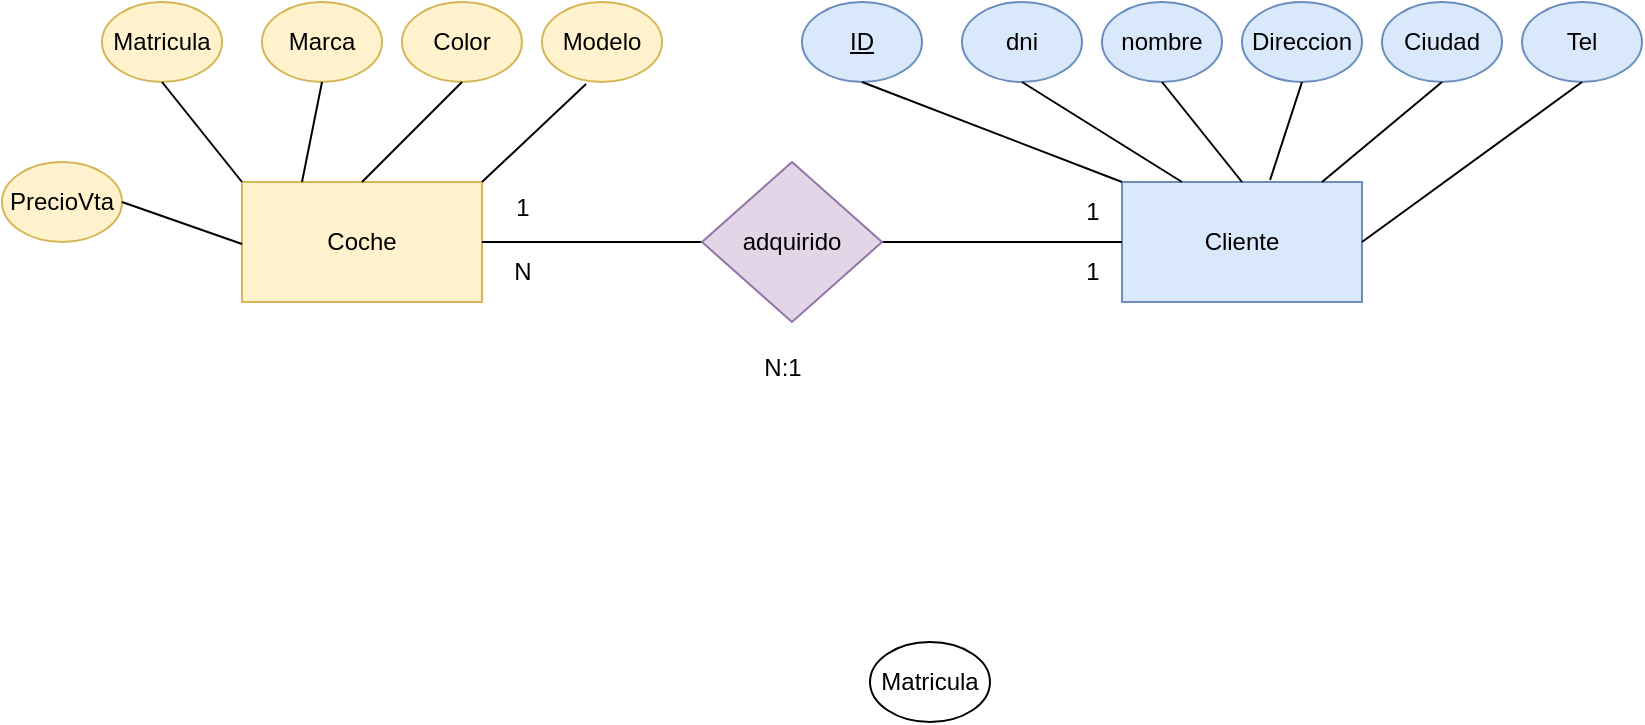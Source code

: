 <mxfile version="24.7.7">
  <diagram name="Página-1" id="XbbW0E3DY1Hykfo39sZ1">
    <mxGraphModel dx="2022" dy="615" grid="1" gridSize="10" guides="1" tooltips="1" connect="1" arrows="1" fold="1" page="1" pageScale="1" pageWidth="827" pageHeight="1169" math="0" shadow="0">
      <root>
        <mxCell id="0" />
        <mxCell id="1" parent="0" />
        <mxCell id="bFVW-gel4DIm9eiZ2UtS-2" value="dni" style="ellipse;whiteSpace=wrap;html=1;fillColor=#dae8fc;strokeColor=#6c8ebf;" vertex="1" parent="1">
          <mxGeometry x="460" y="200" width="60" height="40" as="geometry" />
        </mxCell>
        <mxCell id="bFVW-gel4DIm9eiZ2UtS-7" value="nombre" style="ellipse;whiteSpace=wrap;html=1;fillColor=#dae8fc;strokeColor=#6c8ebf;" vertex="1" parent="1">
          <mxGeometry x="530" y="200" width="60" height="40" as="geometry" />
        </mxCell>
        <mxCell id="bFVW-gel4DIm9eiZ2UtS-8" value="Direccion" style="ellipse;whiteSpace=wrap;html=1;fillColor=#dae8fc;strokeColor=#6c8ebf;" vertex="1" parent="1">
          <mxGeometry x="600" y="200" width="60" height="40" as="geometry" />
        </mxCell>
        <mxCell id="bFVW-gel4DIm9eiZ2UtS-9" value="Ciudad" style="ellipse;whiteSpace=wrap;html=1;fillColor=#dae8fc;strokeColor=#6c8ebf;" vertex="1" parent="1">
          <mxGeometry x="670" y="200" width="60" height="40" as="geometry" />
        </mxCell>
        <mxCell id="bFVW-gel4DIm9eiZ2UtS-10" value="Tel" style="ellipse;whiteSpace=wrap;html=1;fillColor=#dae8fc;strokeColor=#6c8ebf;" vertex="1" parent="1">
          <mxGeometry x="740" y="200" width="60" height="40" as="geometry" />
        </mxCell>
        <mxCell id="bFVW-gel4DIm9eiZ2UtS-11" value="Matricula" style="ellipse;whiteSpace=wrap;html=1;fillColor=#fff2cc;strokeColor=#d6b656;" vertex="1" parent="1">
          <mxGeometry x="30" y="200" width="60" height="40" as="geometry" />
        </mxCell>
        <mxCell id="bFVW-gel4DIm9eiZ2UtS-12" value="Marca" style="ellipse;whiteSpace=wrap;html=1;fillColor=#fff2cc;strokeColor=#d6b656;" vertex="1" parent="1">
          <mxGeometry x="110" y="200" width="60" height="40" as="geometry" />
        </mxCell>
        <mxCell id="bFVW-gel4DIm9eiZ2UtS-13" value="Matricula" style="ellipse;whiteSpace=wrap;html=1;" vertex="1" parent="1">
          <mxGeometry x="414" y="520" width="60" height="40" as="geometry" />
        </mxCell>
        <mxCell id="bFVW-gel4DIm9eiZ2UtS-14" value="Modelo" style="ellipse;whiteSpace=wrap;html=1;fillColor=#fff2cc;strokeColor=#d6b656;" vertex="1" parent="1">
          <mxGeometry x="250" y="200" width="60" height="40" as="geometry" />
        </mxCell>
        <mxCell id="bFVW-gel4DIm9eiZ2UtS-15" value="Color" style="ellipse;whiteSpace=wrap;html=1;fillColor=#fff2cc;strokeColor=#d6b656;" vertex="1" parent="1">
          <mxGeometry x="180" y="200" width="60" height="40" as="geometry" />
        </mxCell>
        <mxCell id="bFVW-gel4DIm9eiZ2UtS-17" value="Cliente" style="rounded=0;whiteSpace=wrap;html=1;fillColor=#dae8fc;strokeColor=#6c8ebf;" vertex="1" parent="1">
          <mxGeometry x="540" y="290" width="120" height="60" as="geometry" />
        </mxCell>
        <mxCell id="bFVW-gel4DIm9eiZ2UtS-18" value="&lt;u&gt;ID&lt;/u&gt;" style="ellipse;whiteSpace=wrap;html=1;fillColor=#dae8fc;strokeColor=#6c8ebf;" vertex="1" parent="1">
          <mxGeometry x="380" y="200" width="60" height="40" as="geometry" />
        </mxCell>
        <mxCell id="bFVW-gel4DIm9eiZ2UtS-19" value="Coche" style="rounded=0;whiteSpace=wrap;html=1;fillColor=#fff2cc;strokeColor=#d6b656;" vertex="1" parent="1">
          <mxGeometry x="100" y="290" width="120" height="60" as="geometry" />
        </mxCell>
        <mxCell id="bFVW-gel4DIm9eiZ2UtS-22" value="" style="endArrow=none;html=1;rounded=0;entryX=0.5;entryY=1;entryDx=0;entryDy=0;exitX=0;exitY=0;exitDx=0;exitDy=0;" edge="1" parent="1" source="bFVW-gel4DIm9eiZ2UtS-19" target="bFVW-gel4DIm9eiZ2UtS-11">
          <mxGeometry width="50" height="50" relative="1" as="geometry">
            <mxPoint x="390" y="410" as="sourcePoint" />
            <mxPoint x="440" y="360" as="targetPoint" />
          </mxGeometry>
        </mxCell>
        <mxCell id="bFVW-gel4DIm9eiZ2UtS-23" value="" style="endArrow=none;html=1;rounded=0;entryX=0.5;entryY=1;entryDx=0;entryDy=0;exitX=0.25;exitY=0;exitDx=0;exitDy=0;" edge="1" parent="1" source="bFVW-gel4DIm9eiZ2UtS-19" target="bFVW-gel4DIm9eiZ2UtS-12">
          <mxGeometry width="50" height="50" relative="1" as="geometry">
            <mxPoint x="110" y="300" as="sourcePoint" />
            <mxPoint x="70" y="250" as="targetPoint" />
          </mxGeometry>
        </mxCell>
        <mxCell id="bFVW-gel4DIm9eiZ2UtS-24" value="" style="endArrow=none;html=1;rounded=0;entryX=0.5;entryY=1;entryDx=0;entryDy=0;exitX=0.5;exitY=0;exitDx=0;exitDy=0;" edge="1" parent="1" source="bFVW-gel4DIm9eiZ2UtS-19" target="bFVW-gel4DIm9eiZ2UtS-15">
          <mxGeometry width="50" height="50" relative="1" as="geometry">
            <mxPoint x="160" y="280" as="sourcePoint" />
            <mxPoint x="150" y="250" as="targetPoint" />
          </mxGeometry>
        </mxCell>
        <mxCell id="bFVW-gel4DIm9eiZ2UtS-26" value="" style="endArrow=none;html=1;rounded=0;entryX=0.367;entryY=1.025;entryDx=0;entryDy=0;exitX=1;exitY=0;exitDx=0;exitDy=0;entryPerimeter=0;" edge="1" parent="1" source="bFVW-gel4DIm9eiZ2UtS-19" target="bFVW-gel4DIm9eiZ2UtS-14">
          <mxGeometry width="50" height="50" relative="1" as="geometry">
            <mxPoint x="170" y="300" as="sourcePoint" />
            <mxPoint x="220" y="250" as="targetPoint" />
          </mxGeometry>
        </mxCell>
        <mxCell id="bFVW-gel4DIm9eiZ2UtS-27" value="PrecioVta" style="ellipse;whiteSpace=wrap;html=1;fillColor=#fff2cc;strokeColor=#d6b656;" vertex="1" parent="1">
          <mxGeometry x="-20" y="280" width="60" height="40" as="geometry" />
        </mxCell>
        <mxCell id="bFVW-gel4DIm9eiZ2UtS-28" value="" style="endArrow=none;html=1;rounded=0;entryX=1;entryY=0.5;entryDx=0;entryDy=0;" edge="1" parent="1" target="bFVW-gel4DIm9eiZ2UtS-27">
          <mxGeometry width="50" height="50" relative="1" as="geometry">
            <mxPoint x="100" y="321" as="sourcePoint" />
            <mxPoint x="260" y="300" as="targetPoint" />
          </mxGeometry>
        </mxCell>
        <mxCell id="bFVW-gel4DIm9eiZ2UtS-30" value="" style="endArrow=none;html=1;rounded=0;entryX=0.5;entryY=1;entryDx=0;entryDy=0;exitX=0;exitY=0;exitDx=0;exitDy=0;" edge="1" parent="1" source="bFVW-gel4DIm9eiZ2UtS-17" target="bFVW-gel4DIm9eiZ2UtS-18">
          <mxGeometry width="50" height="50" relative="1" as="geometry">
            <mxPoint x="390" y="410" as="sourcePoint" />
            <mxPoint x="440" y="360" as="targetPoint" />
          </mxGeometry>
        </mxCell>
        <mxCell id="bFVW-gel4DIm9eiZ2UtS-31" value="" style="endArrow=none;html=1;rounded=0;entryX=0.5;entryY=1;entryDx=0;entryDy=0;exitX=0.25;exitY=0;exitDx=0;exitDy=0;" edge="1" parent="1" source="bFVW-gel4DIm9eiZ2UtS-17" target="bFVW-gel4DIm9eiZ2UtS-2">
          <mxGeometry width="50" height="50" relative="1" as="geometry">
            <mxPoint x="550" y="300" as="sourcePoint" />
            <mxPoint x="420" y="250" as="targetPoint" />
          </mxGeometry>
        </mxCell>
        <mxCell id="bFVW-gel4DIm9eiZ2UtS-32" value="" style="endArrow=none;html=1;rounded=0;entryX=0.5;entryY=1;entryDx=0;entryDy=0;exitX=0.5;exitY=0;exitDx=0;exitDy=0;" edge="1" parent="1" source="bFVW-gel4DIm9eiZ2UtS-17" target="bFVW-gel4DIm9eiZ2UtS-7">
          <mxGeometry width="50" height="50" relative="1" as="geometry">
            <mxPoint x="580" y="300" as="sourcePoint" />
            <mxPoint x="500" y="250" as="targetPoint" />
          </mxGeometry>
        </mxCell>
        <mxCell id="bFVW-gel4DIm9eiZ2UtS-33" value="" style="endArrow=none;html=1;rounded=0;entryX=0.5;entryY=1;entryDx=0;entryDy=0;exitX=0.617;exitY=-0.017;exitDx=0;exitDy=0;exitPerimeter=0;" edge="1" parent="1" source="bFVW-gel4DIm9eiZ2UtS-17" target="bFVW-gel4DIm9eiZ2UtS-8">
          <mxGeometry width="50" height="50" relative="1" as="geometry">
            <mxPoint x="610" y="300" as="sourcePoint" />
            <mxPoint x="570" y="250" as="targetPoint" />
          </mxGeometry>
        </mxCell>
        <mxCell id="bFVW-gel4DIm9eiZ2UtS-34" value="" style="endArrow=none;html=1;rounded=0;entryX=0.5;entryY=1;entryDx=0;entryDy=0;" edge="1" parent="1" target="bFVW-gel4DIm9eiZ2UtS-9">
          <mxGeometry width="50" height="50" relative="1" as="geometry">
            <mxPoint x="640" y="290" as="sourcePoint" />
            <mxPoint x="640" y="250" as="targetPoint" />
          </mxGeometry>
        </mxCell>
        <mxCell id="bFVW-gel4DIm9eiZ2UtS-35" value="" style="endArrow=none;html=1;rounded=0;entryX=0.5;entryY=1;entryDx=0;entryDy=0;exitX=1;exitY=0.5;exitDx=0;exitDy=0;" edge="1" parent="1" source="bFVW-gel4DIm9eiZ2UtS-17" target="bFVW-gel4DIm9eiZ2UtS-10">
          <mxGeometry width="50" height="50" relative="1" as="geometry">
            <mxPoint x="650" y="300" as="sourcePoint" />
            <mxPoint x="710" y="250" as="targetPoint" />
          </mxGeometry>
        </mxCell>
        <mxCell id="bFVW-gel4DIm9eiZ2UtS-37" value="" style="endArrow=none;html=1;rounded=0;exitX=1;exitY=0.5;exitDx=0;exitDy=0;" edge="1" parent="1" source="bFVW-gel4DIm9eiZ2UtS-19">
          <mxGeometry width="50" height="50" relative="1" as="geometry">
            <mxPoint x="390" y="410" as="sourcePoint" />
            <mxPoint x="340" y="320" as="targetPoint" />
          </mxGeometry>
        </mxCell>
        <mxCell id="bFVW-gel4DIm9eiZ2UtS-38" value="" style="endArrow=none;html=1;rounded=0;entryX=0;entryY=0.5;entryDx=0;entryDy=0;exitX=1;exitY=0.5;exitDx=0;exitDy=0;" edge="1" parent="1" source="bFVW-gel4DIm9eiZ2UtS-39" target="bFVW-gel4DIm9eiZ2UtS-17">
          <mxGeometry width="50" height="50" relative="1" as="geometry">
            <mxPoint x="450" y="320" as="sourcePoint" />
            <mxPoint x="350" y="330" as="targetPoint" />
          </mxGeometry>
        </mxCell>
        <mxCell id="bFVW-gel4DIm9eiZ2UtS-39" value="adquirido" style="rhombus;whiteSpace=wrap;html=1;fillColor=#e1d5e7;strokeColor=#9673a6;" vertex="1" parent="1">
          <mxGeometry x="330" y="280" width="90" height="80" as="geometry" />
        </mxCell>
        <mxCell id="bFVW-gel4DIm9eiZ2UtS-42" value="1" style="text;html=1;align=center;verticalAlign=middle;resizable=0;points=[];autosize=1;strokeColor=none;fillColor=none;" vertex="1" parent="1">
          <mxGeometry x="225" y="288" width="30" height="30" as="geometry" />
        </mxCell>
        <mxCell id="bFVW-gel4DIm9eiZ2UtS-43" value="1" style="text;html=1;align=center;verticalAlign=middle;resizable=0;points=[];autosize=1;strokeColor=none;fillColor=none;" vertex="1" parent="1">
          <mxGeometry x="510" y="290" width="30" height="30" as="geometry" />
        </mxCell>
        <mxCell id="bFVW-gel4DIm9eiZ2UtS-44" value="1" style="text;html=1;align=center;verticalAlign=middle;resizable=0;points=[];autosize=1;strokeColor=none;fillColor=none;" vertex="1" parent="1">
          <mxGeometry x="510" y="320" width="30" height="30" as="geometry" />
        </mxCell>
        <mxCell id="bFVW-gel4DIm9eiZ2UtS-45" value="N" style="text;html=1;align=center;verticalAlign=middle;resizable=0;points=[];autosize=1;strokeColor=none;fillColor=none;" vertex="1" parent="1">
          <mxGeometry x="225" y="320" width="30" height="30" as="geometry" />
        </mxCell>
        <mxCell id="bFVW-gel4DIm9eiZ2UtS-46" value="N:1" style="text;html=1;align=center;verticalAlign=middle;resizable=0;points=[];autosize=1;strokeColor=none;fillColor=none;" vertex="1" parent="1">
          <mxGeometry x="350" y="368" width="40" height="30" as="geometry" />
        </mxCell>
      </root>
    </mxGraphModel>
  </diagram>
</mxfile>
